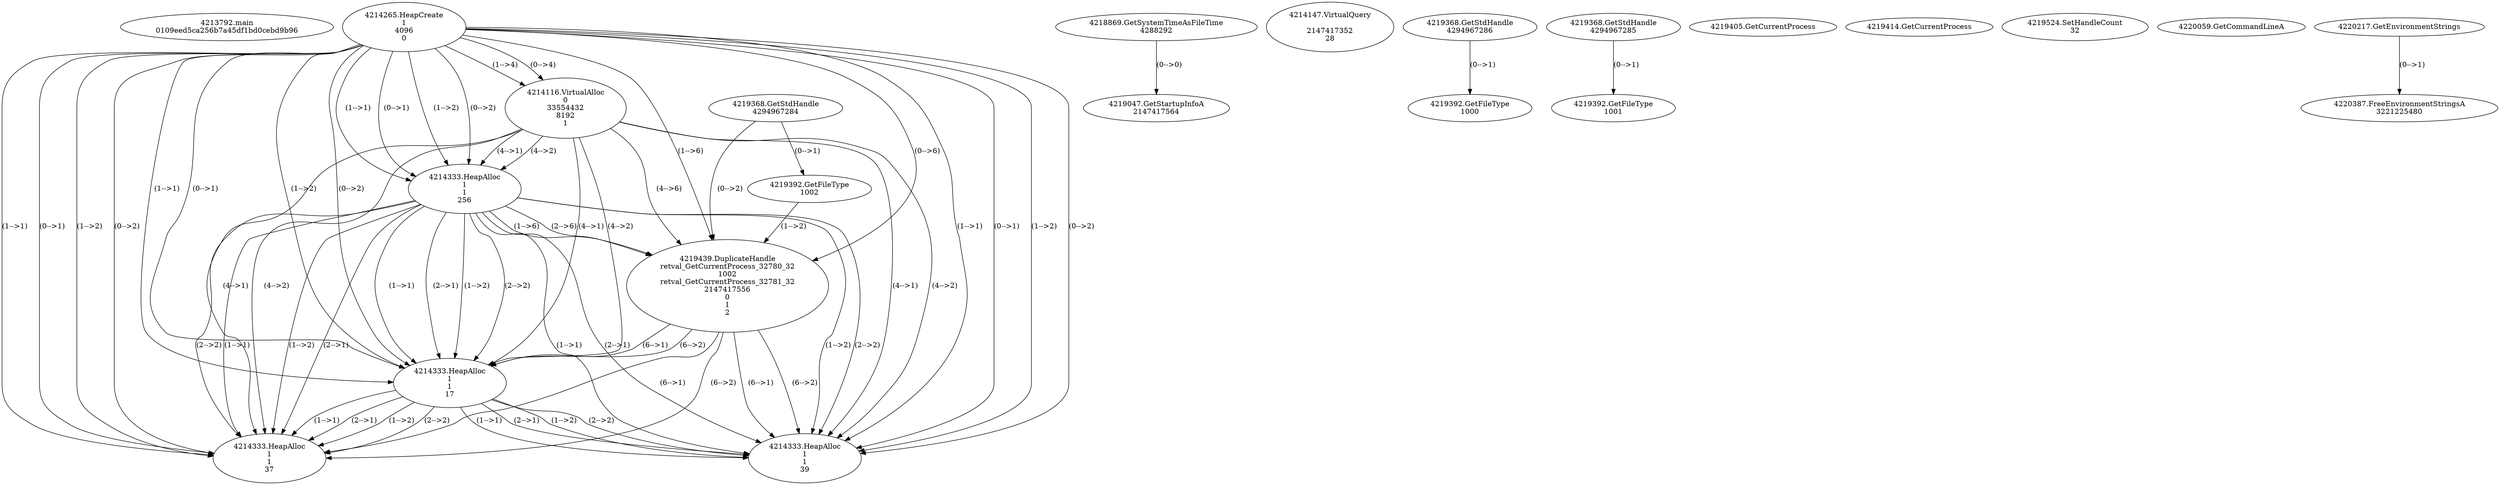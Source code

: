 // Global SCDG with merge call
digraph {
	0 [label="4213792.main
0109eed5ca256b7a45df1bd0cebd9b96"]
	1 [label="4214265.HeapCreate
1
4096
0"]
	2 [label="4218869.GetSystemTimeAsFileTime
4288292"]
	3 [label="4214116.VirtualAlloc
0
33554432
8192
1"]
	1 -> 3 [label="(1-->4)"]
	1 -> 3 [label="(0-->4)"]
	4 [label="4214147.VirtualQuery

2147417352
28"]
	5 [label="4214333.HeapAlloc
1
1
256"]
	1 -> 5 [label="(1-->1)"]
	1 -> 5 [label="(0-->1)"]
	3 -> 5 [label="(4-->1)"]
	1 -> 5 [label="(1-->2)"]
	1 -> 5 [label="(0-->2)"]
	3 -> 5 [label="(4-->2)"]
	6 [label="4219047.GetStartupInfoA
2147417564"]
	2 -> 6 [label="(0-->0)"]
	7 [label="4219368.GetStdHandle
4294967286"]
	8 [label="4219392.GetFileType
1000"]
	7 -> 8 [label="(0-->1)"]
	9 [label="4219368.GetStdHandle
4294967285"]
	10 [label="4219392.GetFileType
1001"]
	9 -> 10 [label="(0-->1)"]
	11 [label="4219368.GetStdHandle
4294967284"]
	12 [label="4219392.GetFileType
1002"]
	11 -> 12 [label="(0-->1)"]
	13 [label="4219405.GetCurrentProcess
"]
	14 [label="4219414.GetCurrentProcess
"]
	15 [label="4219439.DuplicateHandle
retval_GetCurrentProcess_32780_32
1002
retval_GetCurrentProcess_32781_32
2147417556
0
1
2"]
	11 -> 15 [label="(0-->2)"]
	12 -> 15 [label="(1-->2)"]
	1 -> 15 [label="(1-->6)"]
	1 -> 15 [label="(0-->6)"]
	3 -> 15 [label="(4-->6)"]
	5 -> 15 [label="(1-->6)"]
	5 -> 15 [label="(2-->6)"]
	16 [label="4219524.SetHandleCount
32"]
	17 [label="4220059.GetCommandLineA
"]
	18 [label="4214333.HeapAlloc
1
1
17"]
	1 -> 18 [label="(1-->1)"]
	1 -> 18 [label="(0-->1)"]
	3 -> 18 [label="(4-->1)"]
	5 -> 18 [label="(1-->1)"]
	5 -> 18 [label="(2-->1)"]
	15 -> 18 [label="(6-->1)"]
	1 -> 18 [label="(1-->2)"]
	1 -> 18 [label="(0-->2)"]
	3 -> 18 [label="(4-->2)"]
	5 -> 18 [label="(1-->2)"]
	5 -> 18 [label="(2-->2)"]
	15 -> 18 [label="(6-->2)"]
	19 [label="4220217.GetEnvironmentStrings
"]
	20 [label="4214333.HeapAlloc
1
1
37"]
	1 -> 20 [label="(1-->1)"]
	1 -> 20 [label="(0-->1)"]
	3 -> 20 [label="(4-->1)"]
	5 -> 20 [label="(1-->1)"]
	5 -> 20 [label="(2-->1)"]
	15 -> 20 [label="(6-->1)"]
	18 -> 20 [label="(1-->1)"]
	18 -> 20 [label="(2-->1)"]
	1 -> 20 [label="(1-->2)"]
	1 -> 20 [label="(0-->2)"]
	3 -> 20 [label="(4-->2)"]
	5 -> 20 [label="(1-->2)"]
	5 -> 20 [label="(2-->2)"]
	15 -> 20 [label="(6-->2)"]
	18 -> 20 [label="(1-->2)"]
	18 -> 20 [label="(2-->2)"]
	21 [label="4220387.FreeEnvironmentStringsA
3221225480"]
	19 -> 21 [label="(0-->1)"]
	22 [label="4214333.HeapAlloc
1
1
39"]
	1 -> 22 [label="(1-->1)"]
	1 -> 22 [label="(0-->1)"]
	3 -> 22 [label="(4-->1)"]
	5 -> 22 [label="(1-->1)"]
	5 -> 22 [label="(2-->1)"]
	15 -> 22 [label="(6-->1)"]
	18 -> 22 [label="(1-->1)"]
	18 -> 22 [label="(2-->1)"]
	1 -> 22 [label="(1-->2)"]
	1 -> 22 [label="(0-->2)"]
	3 -> 22 [label="(4-->2)"]
	5 -> 22 [label="(1-->2)"]
	5 -> 22 [label="(2-->2)"]
	15 -> 22 [label="(6-->2)"]
	18 -> 22 [label="(1-->2)"]
	18 -> 22 [label="(2-->2)"]
}
